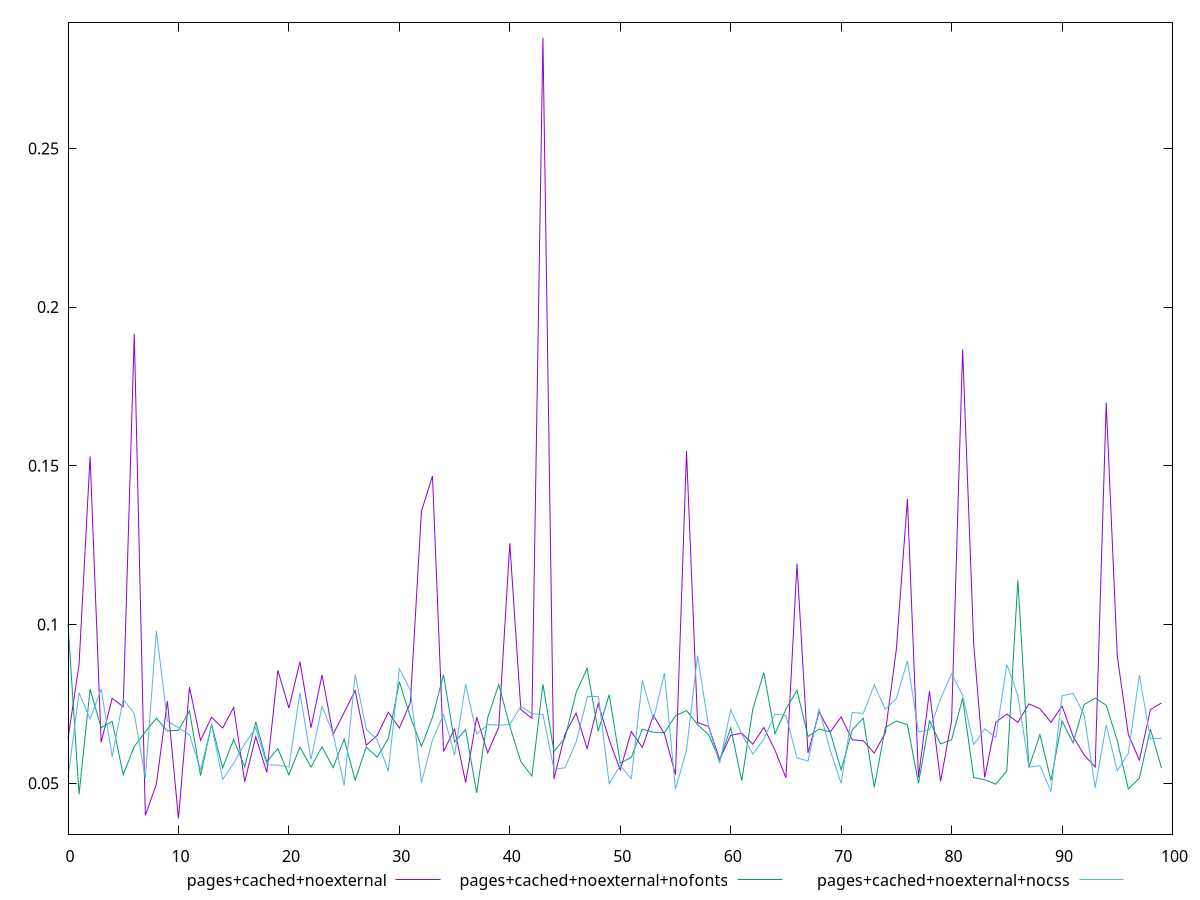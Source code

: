 $_pagesCachedNoexternal <<EOF
0.0641
0.08739999999999999
0.153
0.0629
0.0768
0.0741
0.1916
0.0399
0.049699999999999994
0.0759
0.038900000000000004
0.0803
0.0635
0.07079999999999999
0.0674
0.0739
0.050499999999999996
0.0647
0.0534
0.0856
0.0737
0.08829999999999999
0.0675
0.08409999999999998
0.0654
0.07229999999999999
0.0792
0.062
0.06509999999999999
0.07239999999999999
0.0674
0.0755
0.1357
0.14679999999999999
0.05999999999999999
0.0671
0.0502
0.07079999999999999
0.05959999999999999
0.0677
0.1256
0.0732
0.0705
0.28479999999999994
0.0514
0.0655
0.0721
0.060899999999999996
0.0751
0.0637
0.0542
0.0663
0.06130000000000001
0.07139999999999999
0.0656
0.0527
0.1546
0.0691
0.0679
0.057499999999999996
0.06509999999999999
0.0658
0.062299999999999994
0.06760000000000001
0.0605
0.0517
0.11919999999999997
0.0595
0.0725
0.0661
0.07089999999999999
0.0637
0.0634
0.0595
0.0659
0.09230000000000002
0.1395
0.0519
0.079
0.0506
0.06969999999999998
0.18669999999999998
0.09390000000000001
0.0518
0.0692
0.07179999999999999
0.0692
0.075
0.0735
0.0692
0.0743
0.0648
0.058899999999999994
0.0551
0.1699
0.0901
0.0654
0.05729999999999999
0.0732
0.07529999999999999
EOF
$_pagesCachedNoexternalNofonts <<EOF
0.10029999999999999
0.0465
0.0797
0.0675
0.06949999999999999
0.0527
0.0616
0.0662
0.0705
0.0665
0.06670000000000001
0.0728
0.052399999999999995
0.06860000000000001
0.054900000000000004
0.0638
0.05520000000000001
0.06929999999999999
0.0568
0.060899999999999996
0.0526
0.061399999999999996
0.0551
0.06149999999999999
0.054900000000000004
0.0639
0.051000000000000004
0.061399999999999996
0.05819999999999999
0.0641
0.08199999999999999
0.07089999999999999
0.0616
0.07079999999999999
0.0842
0.063
0.0669
0.04699999999999999
0.0707
0.0811
0.068
0.056799999999999996
0.0523
0.0812
0.05999999999999999
0.0643
0.0785
0.0862
0.0664
0.0779
0.05629999999999999
0.05819999999999999
0.067
0.0661
0.0659
0.0713
0.07289999999999999
0.0685
0.0653
0.05729999999999999
0.0675
0.0508
0.07329999999999999
0.08489999999999999
0.0656
0.07329999999999999
0.07930000000000001
0.0647
0.0671
0.0662
0.0542
0.0668
0.0705
0.0487
0.06760000000000001
0.0696
0.0685
0.049999999999999996
0.06969999999999998
0.0624
0.0637
0.0768
0.0518
0.051100000000000007
0.049699999999999994
0.0539
0.11399999999999998
0.055
0.0653
0.050899999999999994
0.0696
0.06269999999999999
0.07479999999999999
0.0768
0.0746
0.0634
0.04819999999999999
0.0516
0.0671
0.0548
EOF
$_pagesCachedNoexternalNocss <<EOF
0.052
0.0785
0.0702
0.0797
0.058399999999999994
0.0765
0.07189999999999999
0.0516
0.09799999999999998
0.0696
0.0675
0.0653
0.0543
0.0683
0.051199999999999996
0.05629999999999999
0.0624
0.0675
0.055800000000000016
0.0557
0.0551
0.0785
0.057499999999999996
0.07419999999999999
0.0657
0.0493
0.08429999999999999
0.0671
0.0637
0.0538
0.0861
0.07930000000000001
0.0502
0.0637
0.0716
0.058899999999999994
0.0812
0.0655
0.0685
0.0683
0.0685
0.0743
0.07189999999999999
0.0717
0.054400000000000004
0.054900000000000004
0.0629
0.0773
0.0773
0.0499
0.055600000000000004
0.0514
0.0824
0.06999999999999999
0.0847
0.0481
0.0605
0.0902
0.0679
0.05629999999999999
0.0732
0.0655
0.059199999999999996
0.0639
0.07179999999999999
0.0713
0.057999999999999996
0.05699999999999999
0.0735
0.0605
0.049999999999999996
0.07229999999999999
0.072
0.081
0.07329999999999999
0.07669999999999999
0.0886
0.0662
0.0669
0.0766
0.0845
0.0777
0.062200000000000005
0.0671
0.0644
0.08739999999999999
0.0777
0.05510000000000001
0.05550000000000001
0.0474
0.07759999999999999
0.0783
0.0716
0.0486
0.0684
0.05389999999999999
0.059399999999999994
0.0841
0.064
0.0642
EOF
set key outside below
set terminal pngcairo
set output "report_00006_2020-11-02T20-21-41.718Z/network-rtt/network-rtt_pages+cached+noexternal_pages+cached+noexternal+nofonts_pages+cached+noexternal+nocss.png"
set yrange [0.033982000000000005:0.2897179999999999]
plot $_pagesCachedNoexternal title "pages+cached+noexternal" with line ,$_pagesCachedNoexternalNofonts title "pages+cached+noexternal+nofonts" with line ,$_pagesCachedNoexternalNocss title "pages+cached+noexternal+nocss" with line ,